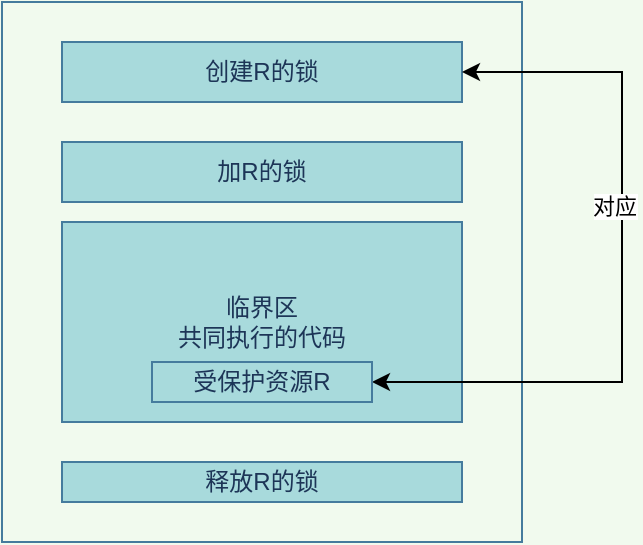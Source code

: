 <mxfile>
    <diagram id="HIB12tsEuMiGJ2RbQobF" name="第 1 页">
        <mxGraphModel dx="840" dy="683" grid="1" gridSize="10" guides="1" tooltips="1" connect="1" arrows="1" fold="1" page="1" pageScale="1" pageWidth="827" pageHeight="1169" background="#F1FAEE" math="0" shadow="0">
            <root>
                <mxCell id="0"/>
                <mxCell id="1" parent="0"/>
                <mxCell id="5" value="" style="rounded=0;whiteSpace=wrap;html=1;sketch=0;fontColor=#1D3557;strokeColor=#457B9D;fillColor=none;" parent="1" vertex="1">
                    <mxGeometry x="110" y="120" width="260" height="270" as="geometry"/>
                </mxCell>
                <mxCell id="2" value="临界区&lt;br&gt;共同执行的代码" style="rounded=0;whiteSpace=wrap;html=1;sketch=0;fontColor=#1D3557;strokeColor=#457B9D;fillColor=#A8DADC;" parent="1" vertex="1">
                    <mxGeometry x="140" y="230" width="200" height="100" as="geometry"/>
                </mxCell>
                <mxCell id="3" value="加R的锁" style="rounded=0;whiteSpace=wrap;html=1;sketch=0;fontColor=#1D3557;strokeColor=#457B9D;fillColor=#A8DADC;" parent="1" vertex="1">
                    <mxGeometry x="140" y="190" width="200" height="30" as="geometry"/>
                </mxCell>
                <mxCell id="4" value="释放R的锁" style="rounded=0;whiteSpace=wrap;html=1;sketch=0;fontColor=#1D3557;strokeColor=#457B9D;fillColor=#A8DADC;" parent="1" vertex="1">
                    <mxGeometry x="140" y="350" width="200" height="20" as="geometry"/>
                </mxCell>
                <mxCell id="6" value="创建R的锁" style="rounded=0;whiteSpace=wrap;html=1;sketch=0;fontColor=#1D3557;strokeColor=#457B9D;fillColor=#A8DADC;" vertex="1" parent="1">
                    <mxGeometry x="140" y="140" width="200" height="30" as="geometry"/>
                </mxCell>
                <mxCell id="10" style="edgeStyle=orthogonalEdgeStyle;rounded=0;orthogonalLoop=1;jettySize=auto;html=1;strokeColor=#000000;startArrow=classic;startFill=1;" edge="1" parent="1" source="8" target="6">
                    <mxGeometry relative="1" as="geometry">
                        <Array as="points">
                            <mxPoint x="420" y="310"/>
                            <mxPoint x="420" y="155"/>
                        </Array>
                    </mxGeometry>
                </mxCell>
                <mxCell id="11" value="对应" style="edgeLabel;html=1;align=center;verticalAlign=middle;resizable=0;points=[];" vertex="1" connectable="0" parent="10">
                    <mxGeometry x="0.183" y="4" relative="1" as="geometry">
                        <mxPoint as="offset"/>
                    </mxGeometry>
                </mxCell>
                <mxCell id="8" value="受保护资源R" style="rounded=0;whiteSpace=wrap;html=1;sketch=0;fontColor=#1D3557;strokeColor=#457B9D;fillColor=#A8DADC;" vertex="1" parent="1">
                    <mxGeometry x="185" y="300" width="110" height="20" as="geometry"/>
                </mxCell>
            </root>
        </mxGraphModel>
    </diagram>
</mxfile>